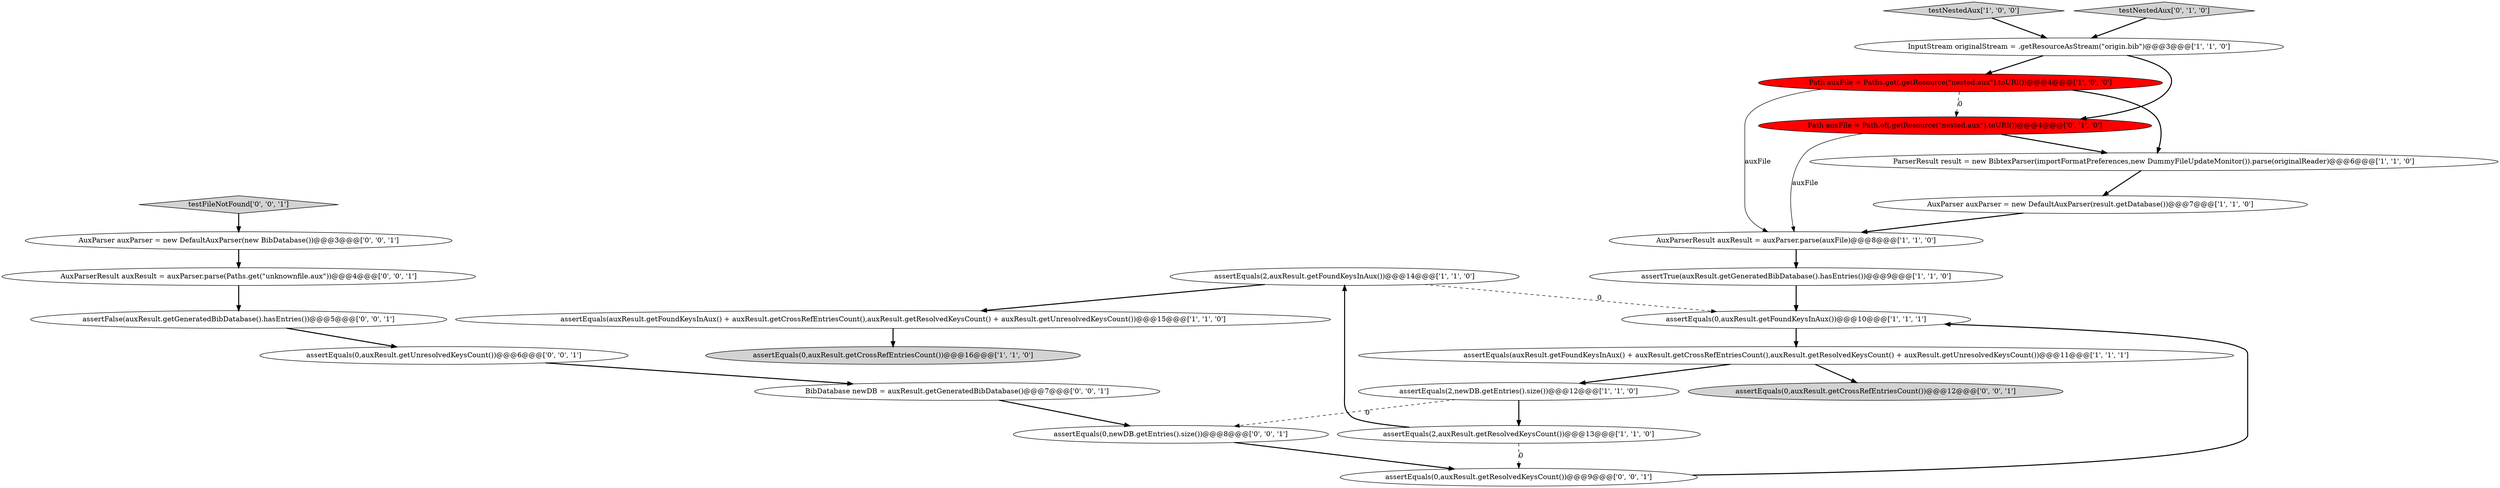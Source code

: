 digraph {
12 [style = filled, label = "assertEquals(2,auxResult.getFoundKeysInAux())@@@14@@@['1', '1', '0']", fillcolor = white, shape = ellipse image = "AAA0AAABBB1BBB"];
23 [style = filled, label = "testFileNotFound['0', '0', '1']", fillcolor = lightgray, shape = diamond image = "AAA0AAABBB3BBB"];
4 [style = filled, label = "testNestedAux['1', '0', '0']", fillcolor = lightgray, shape = diamond image = "AAA0AAABBB1BBB"];
1 [style = filled, label = "assertEquals(0,auxResult.getCrossRefEntriesCount())@@@16@@@['1', '1', '0']", fillcolor = lightgray, shape = ellipse image = "AAA0AAABBB1BBB"];
15 [style = filled, label = "testNestedAux['0', '1', '0']", fillcolor = lightgray, shape = diamond image = "AAA0AAABBB2BBB"];
24 [style = filled, label = "assertEquals(0,auxResult.getResolvedKeysCount())@@@9@@@['0', '0', '1']", fillcolor = white, shape = ellipse image = "AAA0AAABBB3BBB"];
2 [style = filled, label = "Path auxFile = Paths.get(.getResource(\"nested.aux\").toURI())@@@4@@@['1', '0', '0']", fillcolor = red, shape = ellipse image = "AAA1AAABBB1BBB"];
9 [style = filled, label = "ParserResult result = new BibtexParser(importFormatPreferences,new DummyFileUpdateMonitor()).parse(originalReader)@@@6@@@['1', '1', '0']", fillcolor = white, shape = ellipse image = "AAA0AAABBB1BBB"];
16 [style = filled, label = "assertEquals(0,auxResult.getCrossRefEntriesCount())@@@12@@@['0', '0', '1']", fillcolor = lightgray, shape = ellipse image = "AAA0AAABBB3BBB"];
14 [style = filled, label = "Path auxFile = Path.of(.getResource(\"nested.aux\").toURI())@@@4@@@['0', '1', '0']", fillcolor = red, shape = ellipse image = "AAA1AAABBB2BBB"];
5 [style = filled, label = "assertEquals(0,auxResult.getFoundKeysInAux())@@@10@@@['1', '1', '1']", fillcolor = white, shape = ellipse image = "AAA0AAABBB1BBB"];
21 [style = filled, label = "assertFalse(auxResult.getGeneratedBibDatabase().hasEntries())@@@5@@@['0', '0', '1']", fillcolor = white, shape = ellipse image = "AAA0AAABBB3BBB"];
6 [style = filled, label = "AuxParser auxParser = new DefaultAuxParser(result.getDatabase())@@@7@@@['1', '1', '0']", fillcolor = white, shape = ellipse image = "AAA0AAABBB1BBB"];
10 [style = filled, label = "assertEquals(auxResult.getFoundKeysInAux() + auxResult.getCrossRefEntriesCount(),auxResult.getResolvedKeysCount() + auxResult.getUnresolvedKeysCount())@@@11@@@['1', '1', '1']", fillcolor = white, shape = ellipse image = "AAA0AAABBB1BBB"];
0 [style = filled, label = "assertEquals(auxResult.getFoundKeysInAux() + auxResult.getCrossRefEntriesCount(),auxResult.getResolvedKeysCount() + auxResult.getUnresolvedKeysCount())@@@15@@@['1', '1', '0']", fillcolor = white, shape = ellipse image = "AAA0AAABBB1BBB"];
17 [style = filled, label = "assertEquals(0,newDB.getEntries().size())@@@8@@@['0', '0', '1']", fillcolor = white, shape = ellipse image = "AAA0AAABBB3BBB"];
11 [style = filled, label = "assertEquals(2,newDB.getEntries().size())@@@12@@@['1', '1', '0']", fillcolor = white, shape = ellipse image = "AAA0AAABBB1BBB"];
13 [style = filled, label = "InputStream originalStream = .getResourceAsStream(\"origin.bib\")@@@3@@@['1', '1', '0']", fillcolor = white, shape = ellipse image = "AAA0AAABBB1BBB"];
7 [style = filled, label = "AuxParserResult auxResult = auxParser.parse(auxFile)@@@8@@@['1', '1', '0']", fillcolor = white, shape = ellipse image = "AAA0AAABBB1BBB"];
8 [style = filled, label = "assertEquals(2,auxResult.getResolvedKeysCount())@@@13@@@['1', '1', '0']", fillcolor = white, shape = ellipse image = "AAA0AAABBB1BBB"];
20 [style = filled, label = "AuxParser auxParser = new DefaultAuxParser(new BibDatabase())@@@3@@@['0', '0', '1']", fillcolor = white, shape = ellipse image = "AAA0AAABBB3BBB"];
19 [style = filled, label = "AuxParserResult auxResult = auxParser.parse(Paths.get(\"unknownfile.aux\"))@@@4@@@['0', '0', '1']", fillcolor = white, shape = ellipse image = "AAA0AAABBB3BBB"];
22 [style = filled, label = "BibDatabase newDB = auxResult.getGeneratedBibDatabase()@@@7@@@['0', '0', '1']", fillcolor = white, shape = ellipse image = "AAA0AAABBB3BBB"];
3 [style = filled, label = "assertTrue(auxResult.getGeneratedBibDatabase().hasEntries())@@@9@@@['1', '1', '0']", fillcolor = white, shape = ellipse image = "AAA0AAABBB1BBB"];
18 [style = filled, label = "assertEquals(0,auxResult.getUnresolvedKeysCount())@@@6@@@['0', '0', '1']", fillcolor = white, shape = ellipse image = "AAA0AAABBB3BBB"];
5->10 [style = bold, label=""];
23->20 [style = bold, label=""];
15->13 [style = bold, label=""];
2->7 [style = solid, label="auxFile"];
12->5 [style = dashed, label="0"];
4->13 [style = bold, label=""];
14->7 [style = solid, label="auxFile"];
11->17 [style = dashed, label="0"];
2->9 [style = bold, label=""];
8->24 [style = dashed, label="0"];
12->0 [style = bold, label=""];
21->18 [style = bold, label=""];
7->3 [style = bold, label=""];
24->5 [style = bold, label=""];
9->6 [style = bold, label=""];
3->5 [style = bold, label=""];
17->24 [style = bold, label=""];
18->22 [style = bold, label=""];
2->14 [style = dashed, label="0"];
10->16 [style = bold, label=""];
0->1 [style = bold, label=""];
22->17 [style = bold, label=""];
11->8 [style = bold, label=""];
14->9 [style = bold, label=""];
6->7 [style = bold, label=""];
20->19 [style = bold, label=""];
13->14 [style = bold, label=""];
8->12 [style = bold, label=""];
13->2 [style = bold, label=""];
10->11 [style = bold, label=""];
19->21 [style = bold, label=""];
}
